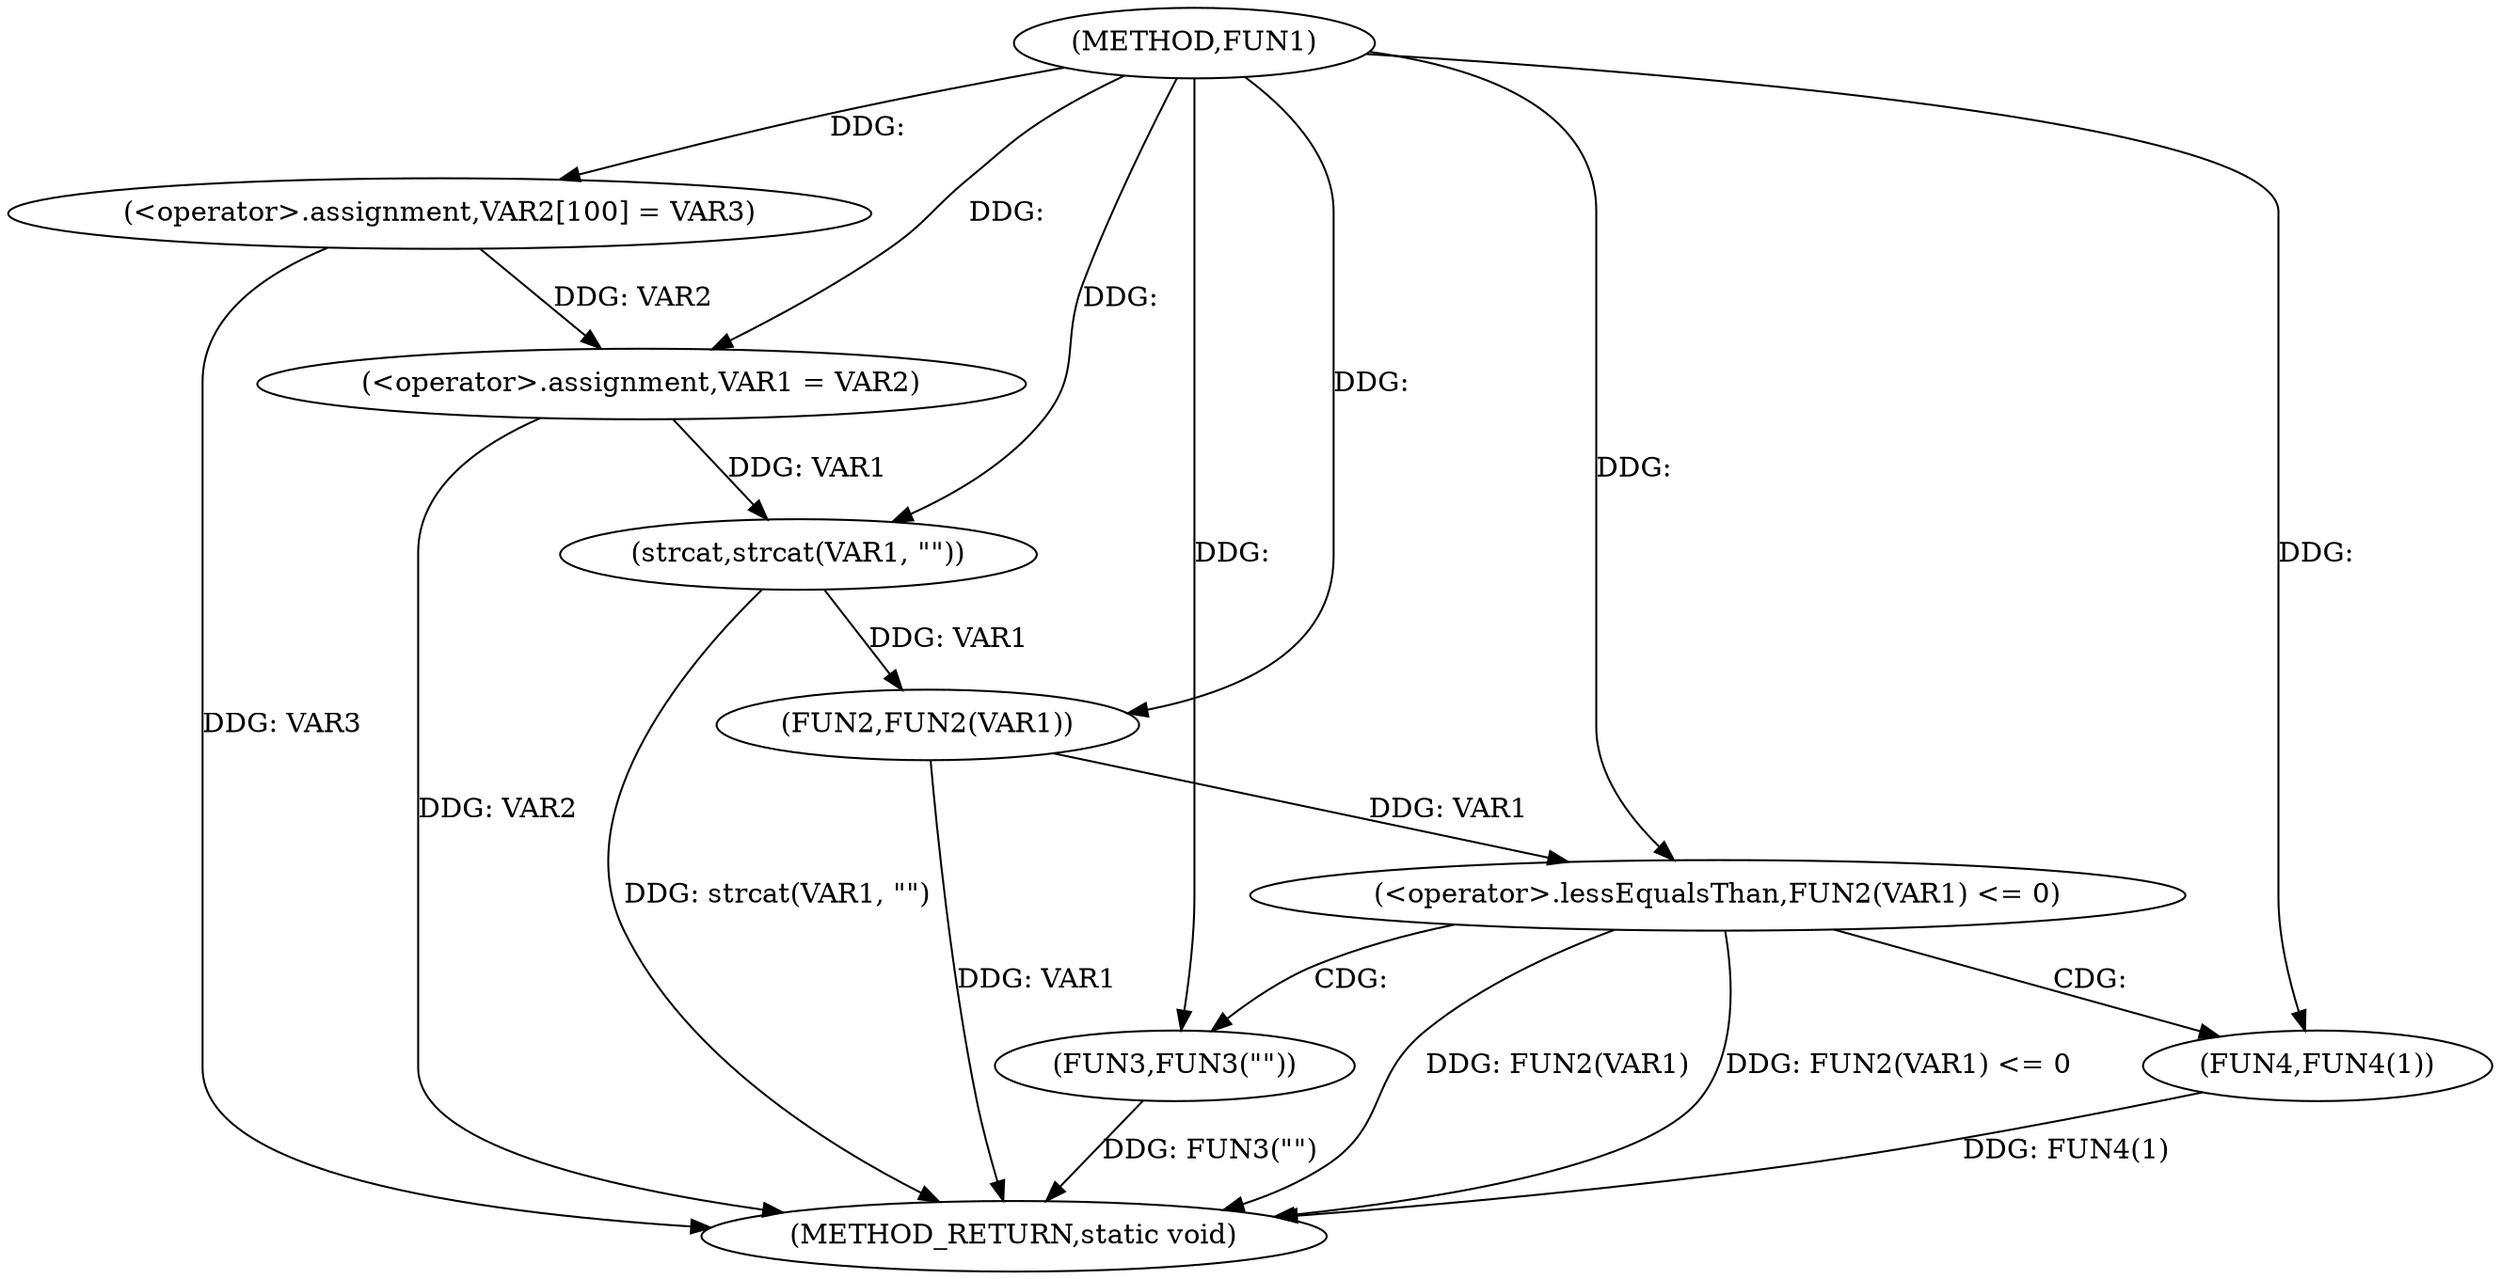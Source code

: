 digraph FUN1 {  
"1000100" [label = "(METHOD,FUN1)" ]
"1000123" [label = "(METHOD_RETURN,static void)" ]
"1000104" [label = "(<operator>.assignment,VAR2[100] = VAR3)" ]
"1000107" [label = "(<operator>.assignment,VAR1 = VAR2)" ]
"1000110" [label = "(strcat,strcat(VAR1, \"\"))" ]
"1000114" [label = "(<operator>.lessEqualsThan,FUN2(VAR1) <= 0)" ]
"1000115" [label = "(FUN2,FUN2(VAR1))" ]
"1000119" [label = "(FUN3,FUN3(\"\"))" ]
"1000121" [label = "(FUN4,FUN4(1))" ]
  "1000114" -> "1000123"  [ label = "DDG: FUN2(VAR1) <= 0"] 
  "1000110" -> "1000123"  [ label = "DDG: strcat(VAR1, \"\")"] 
  "1000119" -> "1000123"  [ label = "DDG: FUN3(\"\")"] 
  "1000115" -> "1000123"  [ label = "DDG: VAR1"] 
  "1000114" -> "1000123"  [ label = "DDG: FUN2(VAR1)"] 
  "1000121" -> "1000123"  [ label = "DDG: FUN4(1)"] 
  "1000104" -> "1000123"  [ label = "DDG: VAR3"] 
  "1000107" -> "1000123"  [ label = "DDG: VAR2"] 
  "1000100" -> "1000104"  [ label = "DDG: "] 
  "1000104" -> "1000107"  [ label = "DDG: VAR2"] 
  "1000100" -> "1000107"  [ label = "DDG: "] 
  "1000107" -> "1000110"  [ label = "DDG: VAR1"] 
  "1000100" -> "1000110"  [ label = "DDG: "] 
  "1000115" -> "1000114"  [ label = "DDG: VAR1"] 
  "1000110" -> "1000115"  [ label = "DDG: VAR1"] 
  "1000100" -> "1000115"  [ label = "DDG: "] 
  "1000100" -> "1000114"  [ label = "DDG: "] 
  "1000100" -> "1000119"  [ label = "DDG: "] 
  "1000100" -> "1000121"  [ label = "DDG: "] 
  "1000114" -> "1000121"  [ label = "CDG: "] 
  "1000114" -> "1000119"  [ label = "CDG: "] 
}
